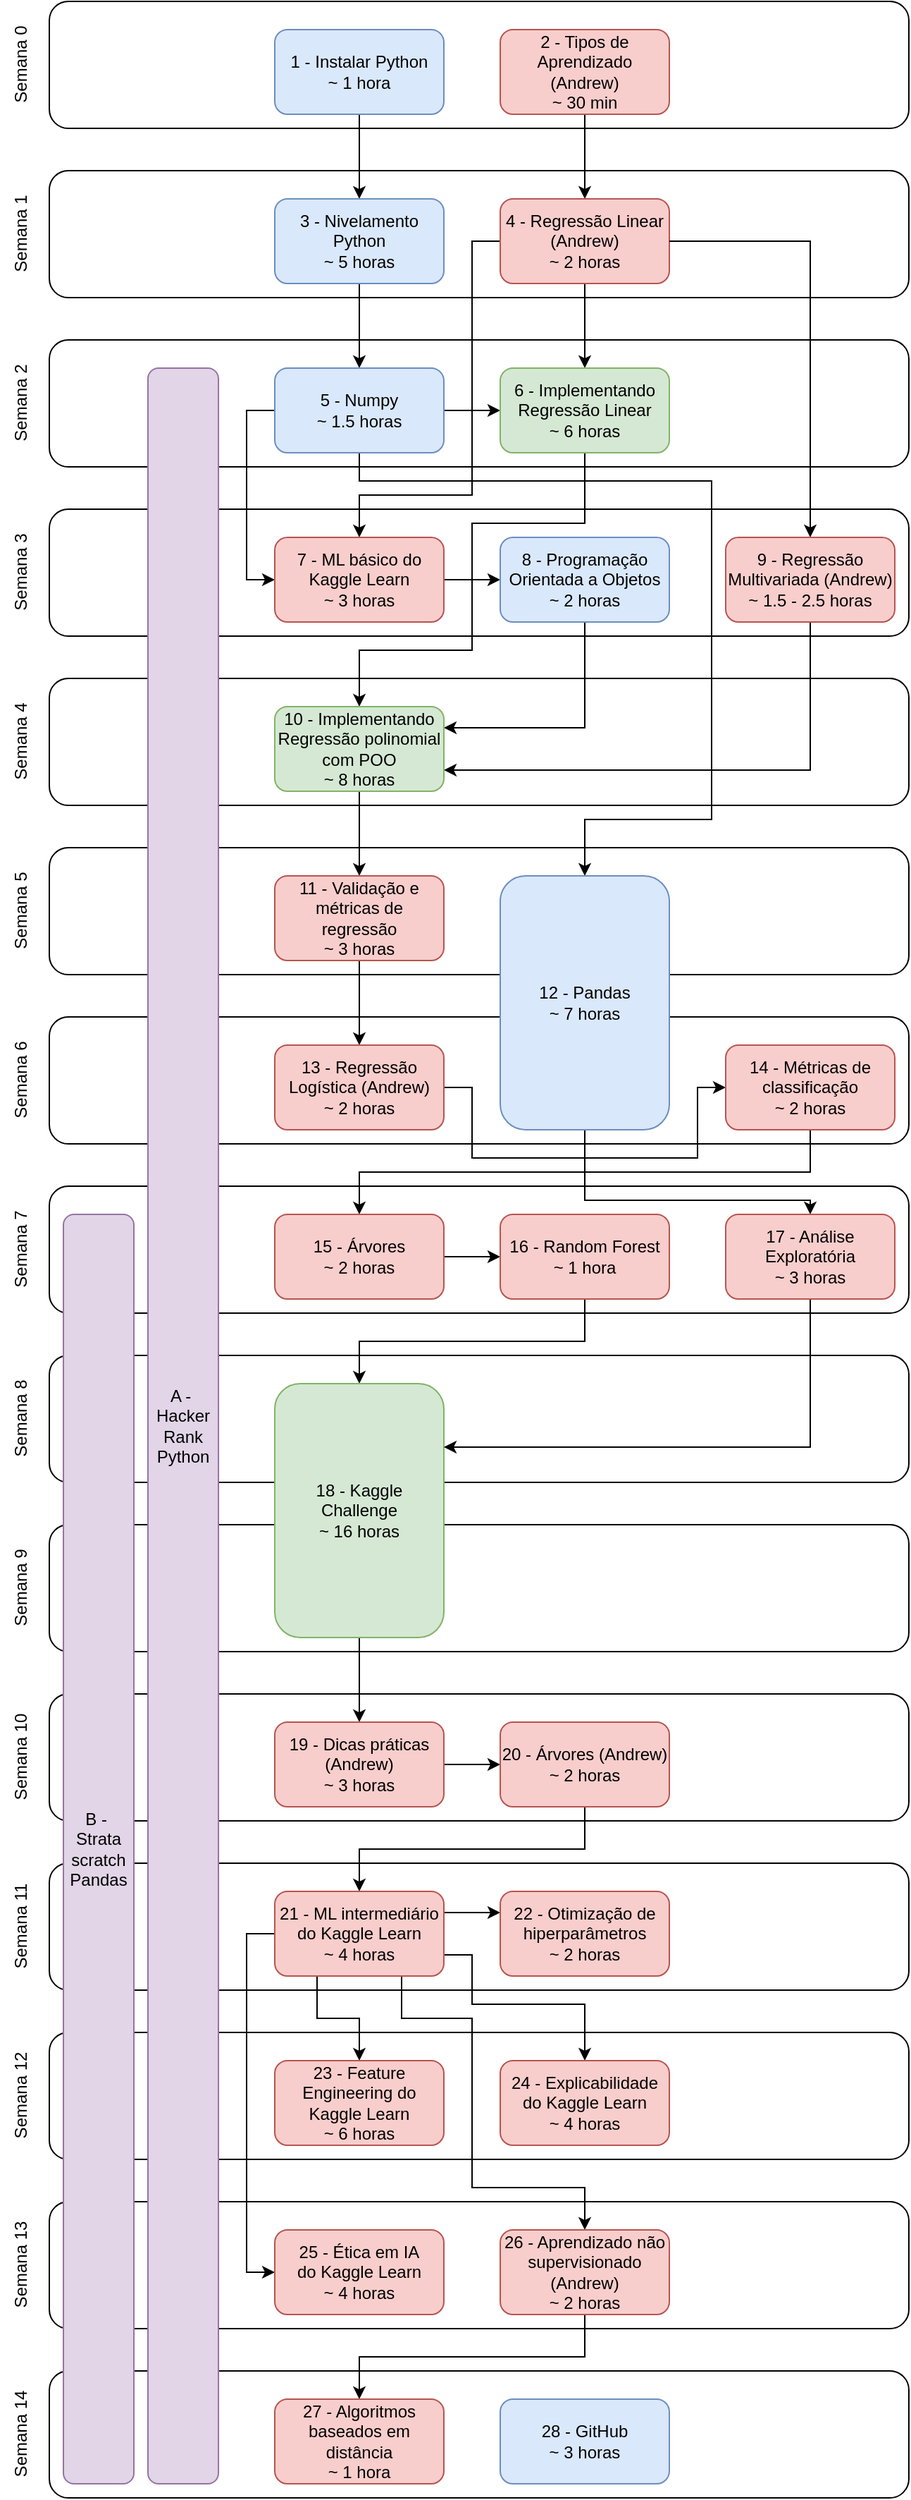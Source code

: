 <mxfile version="20.8.22" type="device"><diagram name="Página-1" id="LjgsHh_zHPiIRra5WIos"><mxGraphModel dx="1120" dy="484" grid="1" gridSize="10" guides="1" tooltips="1" connect="1" arrows="1" fold="1" page="1" pageScale="1" pageWidth="827" pageHeight="1169" math="0" shadow="0"><root><mxCell id="0"/><mxCell id="1" parent="0"/><mxCell id="cKXBPc-7Ryf_fvVlYqbh-1" value="" style="rounded=1;whiteSpace=wrap;html=1;fillColor=none;fontColor=#ffffff;strokeColor=#000000;" parent="1" vertex="1"><mxGeometry x="80" y="20" width="610" height="90" as="geometry"/></mxCell><mxCell id="cKXBPc-7Ryf_fvVlYqbh-3" value="" style="rounded=1;whiteSpace=wrap;html=1;fillColor=none;fontColor=#ffffff;strokeColor=#000000;" parent="1" vertex="1"><mxGeometry x="80" y="140" width="610" height="90" as="geometry"/></mxCell><mxCell id="cKXBPc-7Ryf_fvVlYqbh-5" value="" style="rounded=1;whiteSpace=wrap;html=1;fillColor=none;fontColor=#ffffff;strokeColor=#000000;" parent="1" vertex="1"><mxGeometry x="80" y="260" width="610" height="90" as="geometry"/></mxCell><mxCell id="cKXBPc-7Ryf_fvVlYqbh-9" value="" style="rounded=1;whiteSpace=wrap;html=1;fillColor=none;fontColor=#ffffff;strokeColor=#000000;" parent="1" vertex="1"><mxGeometry x="80" y="380" width="610" height="90" as="geometry"/></mxCell><mxCell id="cKXBPc-7Ryf_fvVlYqbh-11" value="" style="rounded=1;whiteSpace=wrap;html=1;fillColor=none;fontColor=#ffffff;strokeColor=#000000;" parent="1" vertex="1"><mxGeometry x="80" y="500" width="610" height="90" as="geometry"/></mxCell><mxCell id="cKXBPc-7Ryf_fvVlYqbh-13" value="" style="rounded=1;whiteSpace=wrap;html=1;fillColor=none;fontColor=#ffffff;strokeColor=#000000;" parent="1" vertex="1"><mxGeometry x="80" y="620" width="610" height="90" as="geometry"/></mxCell><mxCell id="cKXBPc-7Ryf_fvVlYqbh-15" value="" style="rounded=1;whiteSpace=wrap;html=1;fillColor=none;fontColor=#ffffff;strokeColor=#000000;" parent="1" vertex="1"><mxGeometry x="80" y="740" width="610" height="90" as="geometry"/></mxCell><mxCell id="cKXBPc-7Ryf_fvVlYqbh-17" value="" style="rounded=1;whiteSpace=wrap;html=1;fillColor=none;fontColor=#ffffff;strokeColor=#000000;" parent="1" vertex="1"><mxGeometry x="80" y="860" width="610" height="90" as="geometry"/></mxCell><mxCell id="cKXBPc-7Ryf_fvVlYqbh-20" value="" style="rounded=1;whiteSpace=wrap;html=1;fillColor=none;fontColor=#ffffff;strokeColor=#000000;" parent="1" vertex="1"><mxGeometry x="80" y="980" width="610" height="90" as="geometry"/></mxCell><mxCell id="cKXBPc-7Ryf_fvVlYqbh-22" value="" style="rounded=1;whiteSpace=wrap;html=1;fillColor=none;fontColor=#ffffff;strokeColor=#000000;" parent="1" vertex="1"><mxGeometry x="80" y="1100" width="610" height="90" as="geometry"/></mxCell><mxCell id="cKXBPc-7Ryf_fvVlYqbh-24" value="" style="rounded=1;whiteSpace=wrap;html=1;fillColor=none;fontColor=#ffffff;strokeColor=#000000;" parent="1" vertex="1"><mxGeometry x="80" y="1220" width="610" height="90" as="geometry"/></mxCell><mxCell id="cKXBPc-7Ryf_fvVlYqbh-26" value="" style="rounded=1;whiteSpace=wrap;html=1;fillColor=none;fontColor=#ffffff;strokeColor=#000000;" parent="1" vertex="1"><mxGeometry x="80" y="1340" width="610" height="90" as="geometry"/></mxCell><mxCell id="cKXBPc-7Ryf_fvVlYqbh-28" value="" style="rounded=1;whiteSpace=wrap;html=1;fillColor=none;fontColor=#ffffff;strokeColor=#000000;" parent="1" vertex="1"><mxGeometry x="80" y="1460" width="610" height="90" as="geometry"/></mxCell><mxCell id="cKXBPc-7Ryf_fvVlYqbh-30" value="" style="rounded=1;whiteSpace=wrap;html=1;fillColor=none;fontColor=#ffffff;strokeColor=#000000;" parent="1" vertex="1"><mxGeometry x="80" y="1580" width="610" height="90" as="geometry"/></mxCell><mxCell id="cKXBPc-7Ryf_fvVlYqbh-32" value="" style="rounded=1;whiteSpace=wrap;html=1;fillColor=none;fontColor=#ffffff;strokeColor=#000000;" parent="1" vertex="1"><mxGeometry x="80" y="1700" width="610" height="90" as="geometry"/></mxCell><mxCell id="hji60XgggA74W0TRd7-x-4" style="edgeStyle=orthogonalEdgeStyle;rounded=0;orthogonalLoop=1;jettySize=auto;html=1;exitX=0.5;exitY=1;exitDx=0;exitDy=0;" parent="1" source="hji60XgggA74W0TRd7-x-1" target="hji60XgggA74W0TRd7-x-2" edge="1"><mxGeometry relative="1" as="geometry"/></mxCell><mxCell id="hji60XgggA74W0TRd7-x-1" value="1 - Instalar Python&lt;br&gt;~ 1 hora" style="rounded=1;whiteSpace=wrap;html=1;fillColor=#dae8fc;strokeColor=#6c8ebf;" parent="1" vertex="1"><mxGeometry x="240" y="40" width="120" height="60" as="geometry"/></mxCell><mxCell id="hji60XgggA74W0TRd7-x-9" style="edgeStyle=orthogonalEdgeStyle;rounded=0;orthogonalLoop=1;jettySize=auto;html=1;exitX=0.5;exitY=1;exitDx=0;exitDy=0;entryX=0.5;entryY=0;entryDx=0;entryDy=0;" parent="1" source="hji60XgggA74W0TRd7-x-2" target="hji60XgggA74W0TRd7-x-8" edge="1"><mxGeometry relative="1" as="geometry"/></mxCell><mxCell id="hji60XgggA74W0TRd7-x-2" value="3 -&amp;nbsp;Nivelamento Python&lt;br&gt;~ 5 horas" style="rounded=1;whiteSpace=wrap;html=1;fillColor=#dae8fc;strokeColor=#6c8ebf;" parent="1" vertex="1"><mxGeometry x="240" y="160" width="120" height="60" as="geometry"/></mxCell><mxCell id="hji60XgggA74W0TRd7-x-7" style="edgeStyle=orthogonalEdgeStyle;rounded=0;orthogonalLoop=1;jettySize=auto;html=1;exitX=0.5;exitY=1;exitDx=0;exitDy=0;entryX=0.5;entryY=0;entryDx=0;entryDy=0;" parent="1" source="hji60XgggA74W0TRd7-x-5" target="hji60XgggA74W0TRd7-x-6" edge="1"><mxGeometry relative="1" as="geometry"/></mxCell><mxCell id="hji60XgggA74W0TRd7-x-5" value="2 - Tipos de Aprendizado (Andrew)&lt;br&gt;~ 30 min" style="rounded=1;whiteSpace=wrap;html=1;fillColor=#f8cecc;strokeColor=#b85450;" parent="1" vertex="1"><mxGeometry x="400" y="40" width="120" height="60" as="geometry"/></mxCell><mxCell id="hji60XgggA74W0TRd7-x-12" style="edgeStyle=orthogonalEdgeStyle;rounded=0;orthogonalLoop=1;jettySize=auto;html=1;exitX=0.5;exitY=1;exitDx=0;exitDy=0;entryX=0.5;entryY=0;entryDx=0;entryDy=0;" parent="1" source="hji60XgggA74W0TRd7-x-6" target="hji60XgggA74W0TRd7-x-10" edge="1"><mxGeometry relative="1" as="geometry"/></mxCell><mxCell id="hji60XgggA74W0TRd7-x-14" style="edgeStyle=orthogonalEdgeStyle;rounded=0;orthogonalLoop=1;jettySize=auto;html=1;exitX=0;exitY=0.5;exitDx=0;exitDy=0;entryX=0.5;entryY=0;entryDx=0;entryDy=0;" parent="1" source="hji60XgggA74W0TRd7-x-6" target="hji60XgggA74W0TRd7-x-13" edge="1"><mxGeometry relative="1" as="geometry"><Array as="points"><mxPoint x="380" y="190"/><mxPoint x="380" y="370"/><mxPoint x="300" y="370"/></Array></mxGeometry></mxCell><mxCell id="hji60XgggA74W0TRd7-x-6" value="4 - Regressão Linear (Andrew)&lt;br&gt;~ 2 horas" style="rounded=1;whiteSpace=wrap;html=1;fillColor=#f8cecc;strokeColor=#b85450;" parent="1" vertex="1"><mxGeometry x="400" y="160" width="120" height="60" as="geometry"/></mxCell><mxCell id="hji60XgggA74W0TRd7-x-11" style="edgeStyle=orthogonalEdgeStyle;rounded=0;orthogonalLoop=1;jettySize=auto;html=1;exitX=1;exitY=0.5;exitDx=0;exitDy=0;entryX=0;entryY=0.5;entryDx=0;entryDy=0;" parent="1" source="hji60XgggA74W0TRd7-x-8" target="hji60XgggA74W0TRd7-x-10" edge="1"><mxGeometry relative="1" as="geometry"/></mxCell><mxCell id="hji60XgggA74W0TRd7-x-18" style="edgeStyle=orthogonalEdgeStyle;rounded=0;orthogonalLoop=1;jettySize=auto;html=1;exitX=0;exitY=0.5;exitDx=0;exitDy=0;entryX=0;entryY=0.5;entryDx=0;entryDy=0;" parent="1" source="hji60XgggA74W0TRd7-x-8" target="hji60XgggA74W0TRd7-x-13" edge="1"><mxGeometry relative="1" as="geometry"/></mxCell><mxCell id="hji60XgggA74W0TRd7-x-34" style="edgeStyle=orthogonalEdgeStyle;rounded=0;orthogonalLoop=1;jettySize=auto;html=1;exitX=0.5;exitY=1;exitDx=0;exitDy=0;entryX=0.5;entryY=0;entryDx=0;entryDy=0;" parent="1" source="hji60XgggA74W0TRd7-x-8" target="hji60XgggA74W0TRd7-x-32" edge="1"><mxGeometry relative="1" as="geometry"><Array as="points"><mxPoint x="300" y="360"/><mxPoint x="550" y="360"/><mxPoint x="550" y="600"/><mxPoint x="460" y="600"/></Array></mxGeometry></mxCell><mxCell id="hji60XgggA74W0TRd7-x-8" value="5 - Numpy&lt;br&gt;~ 1.5 horas" style="rounded=1;whiteSpace=wrap;html=1;fillColor=#dae8fc;strokeColor=#6c8ebf;" parent="1" vertex="1"><mxGeometry x="240" y="280" width="120" height="60" as="geometry"/></mxCell><mxCell id="hji60XgggA74W0TRd7-x-27" style="edgeStyle=orthogonalEdgeStyle;rounded=0;orthogonalLoop=1;jettySize=auto;html=1;exitX=0.5;exitY=1;exitDx=0;exitDy=0;entryX=0.5;entryY=0;entryDx=0;entryDy=0;" parent="1" source="hji60XgggA74W0TRd7-x-10" target="hji60XgggA74W0TRd7-x-23" edge="1"><mxGeometry relative="1" as="geometry"><Array as="points"><mxPoint x="460" y="390"/><mxPoint x="380" y="390"/><mxPoint x="380" y="480"/><mxPoint x="300" y="480"/></Array></mxGeometry></mxCell><mxCell id="hji60XgggA74W0TRd7-x-10" value="6 - Implementando Regressão Linear&lt;br&gt;~ 6 horas" style="rounded=1;whiteSpace=wrap;html=1;fillColor=#d5e8d4;strokeColor=#82b366;" parent="1" vertex="1"><mxGeometry x="400" y="280" width="120" height="60" as="geometry"/></mxCell><mxCell id="hji60XgggA74W0TRd7-x-20" style="edgeStyle=orthogonalEdgeStyle;rounded=0;orthogonalLoop=1;jettySize=auto;html=1;exitX=1;exitY=0.5;exitDx=0;exitDy=0;entryX=0;entryY=0.5;entryDx=0;entryDy=0;" parent="1" source="hji60XgggA74W0TRd7-x-13" target="hji60XgggA74W0TRd7-x-19" edge="1"><mxGeometry relative="1" as="geometry"/></mxCell><mxCell id="hji60XgggA74W0TRd7-x-13" value="7 - ML básico do Kaggle Learn&lt;br&gt;~ 3 horas" style="rounded=1;whiteSpace=wrap;html=1;fillColor=#f8cecc;strokeColor=#b85450;" parent="1" vertex="1"><mxGeometry x="240" y="400" width="120" height="60" as="geometry"/></mxCell><mxCell id="hji60XgggA74W0TRd7-x-22" style="edgeStyle=orthogonalEdgeStyle;rounded=0;orthogonalLoop=1;jettySize=auto;html=1;exitX=1;exitY=0.5;exitDx=0;exitDy=0;" parent="1" source="hji60XgggA74W0TRd7-x-6" target="hji60XgggA74W0TRd7-x-21" edge="1"><mxGeometry relative="1" as="geometry"><mxPoint x="580" y="260" as="sourcePoint"/></mxGeometry></mxCell><mxCell id="hji60XgggA74W0TRd7-x-29" style="edgeStyle=orthogonalEdgeStyle;rounded=0;orthogonalLoop=1;jettySize=auto;html=1;exitX=0.5;exitY=1;exitDx=0;exitDy=0;entryX=1;entryY=0.25;entryDx=0;entryDy=0;" parent="1" source="hji60XgggA74W0TRd7-x-19" target="hji60XgggA74W0TRd7-x-23" edge="1"><mxGeometry relative="1" as="geometry"/></mxCell><mxCell id="hji60XgggA74W0TRd7-x-19" value="8 - Programação Orientada a Objetos&lt;br&gt;~ 2 horas" style="rounded=1;whiteSpace=wrap;html=1;fillColor=#dae8fc;strokeColor=#6c8ebf;" parent="1" vertex="1"><mxGeometry x="400" y="400" width="120" height="60" as="geometry"/></mxCell><mxCell id="hji60XgggA74W0TRd7-x-30" style="edgeStyle=orthogonalEdgeStyle;rounded=0;orthogonalLoop=1;jettySize=auto;html=1;exitX=0.5;exitY=1;exitDx=0;exitDy=0;entryX=1;entryY=0.75;entryDx=0;entryDy=0;" parent="1" source="hji60XgggA74W0TRd7-x-21" target="hji60XgggA74W0TRd7-x-23" edge="1"><mxGeometry relative="1" as="geometry"/></mxCell><mxCell id="hji60XgggA74W0TRd7-x-21" value="9 - Regressão Multivariada (Andrew)&lt;br&gt;~ 1.5 - 2.5 horas" style="rounded=1;whiteSpace=wrap;html=1;fillColor=#f8cecc;strokeColor=#b85450;" parent="1" vertex="1"><mxGeometry x="560" y="400" width="120" height="60" as="geometry"/></mxCell><mxCell id="hji60XgggA74W0TRd7-x-31" style="edgeStyle=orthogonalEdgeStyle;rounded=0;orthogonalLoop=1;jettySize=auto;html=1;exitX=0.5;exitY=1;exitDx=0;exitDy=0;entryX=0.5;entryY=0;entryDx=0;entryDy=0;" parent="1" source="hji60XgggA74W0TRd7-x-23" target="hji60XgggA74W0TRd7-x-26" edge="1"><mxGeometry relative="1" as="geometry"/></mxCell><mxCell id="hji60XgggA74W0TRd7-x-23" value="10 - Implementando Regressão polinomial com POO&lt;br&gt;~ 8 horas" style="rounded=1;whiteSpace=wrap;html=1;fillColor=#d5e8d4;strokeColor=#82b366;" parent="1" vertex="1"><mxGeometry x="240" y="520" width="120" height="60" as="geometry"/></mxCell><mxCell id="hji60XgggA74W0TRd7-x-38" style="edgeStyle=orthogonalEdgeStyle;rounded=0;orthogonalLoop=1;jettySize=auto;html=1;exitX=0.5;exitY=1;exitDx=0;exitDy=0;entryX=0.5;entryY=0;entryDx=0;entryDy=0;" parent="1" source="hji60XgggA74W0TRd7-x-26" target="hji60XgggA74W0TRd7-x-35" edge="1"><mxGeometry relative="1" as="geometry"/></mxCell><mxCell id="hji60XgggA74W0TRd7-x-26" value="11 - Validação e métricas de regressão&lt;br&gt;~ 3 horas" style="rounded=1;whiteSpace=wrap;html=1;fillColor=#f8cecc;strokeColor=#b85450;" parent="1" vertex="1"><mxGeometry x="240" y="640" width="120" height="60" as="geometry"/></mxCell><mxCell id="LRFxqq53JTQa8kGJGaK3-6" style="edgeStyle=orthogonalEdgeStyle;rounded=0;orthogonalLoop=1;jettySize=auto;html=1;exitX=0.5;exitY=1;exitDx=0;exitDy=0;entryX=0.5;entryY=0;entryDx=0;entryDy=0;" edge="1" parent="1" source="hji60XgggA74W0TRd7-x-32" target="LRFxqq53JTQa8kGJGaK3-3"><mxGeometry relative="1" as="geometry"><Array as="points"><mxPoint x="460" y="870"/><mxPoint x="620" y="870"/></Array></mxGeometry></mxCell><mxCell id="hji60XgggA74W0TRd7-x-32" value="12 - Pandas&lt;br&gt;~ 7 horas" style="rounded=1;whiteSpace=wrap;html=1;fillColor=#dae8fc;strokeColor=#6c8ebf;" parent="1" vertex="1"><mxGeometry x="400" y="640" width="120" height="180" as="geometry"/></mxCell><mxCell id="hji60XgggA74W0TRd7-x-37" style="edgeStyle=orthogonalEdgeStyle;rounded=0;orthogonalLoop=1;jettySize=auto;html=1;exitX=1;exitY=0.5;exitDx=0;exitDy=0;entryX=0;entryY=0.5;entryDx=0;entryDy=0;" parent="1" source="hji60XgggA74W0TRd7-x-35" target="hji60XgggA74W0TRd7-x-36" edge="1"><mxGeometry relative="1" as="geometry"><Array as="points"><mxPoint x="380" y="790"/><mxPoint x="380" y="840"/><mxPoint x="540" y="840"/><mxPoint x="540" y="790"/></Array></mxGeometry></mxCell><mxCell id="hji60XgggA74W0TRd7-x-35" value="13 - Regressão Logística (Andrew)&lt;br&gt;~ 2 horas" style="rounded=1;whiteSpace=wrap;html=1;fillColor=#f8cecc;strokeColor=#b85450;" parent="1" vertex="1"><mxGeometry x="240" y="760" width="120" height="60" as="geometry"/></mxCell><mxCell id="hji60XgggA74W0TRd7-x-41" style="edgeStyle=orthogonalEdgeStyle;rounded=0;orthogonalLoop=1;jettySize=auto;html=1;exitX=0.5;exitY=1;exitDx=0;exitDy=0;entryX=0.5;entryY=0;entryDx=0;entryDy=0;" parent="1" source="hji60XgggA74W0TRd7-x-36" target="hji60XgggA74W0TRd7-x-40" edge="1"><mxGeometry relative="1" as="geometry"><Array as="points"><mxPoint x="620" y="850"/><mxPoint x="300" y="850"/></Array></mxGeometry></mxCell><mxCell id="hji60XgggA74W0TRd7-x-36" value="14 - Métricas de classificação&lt;br&gt;~ 2 horas" style="rounded=1;whiteSpace=wrap;html=1;fillColor=#f8cecc;strokeColor=#b85450;" parent="1" vertex="1"><mxGeometry x="560" y="760" width="120" height="60" as="geometry"/></mxCell><mxCell id="hji60XgggA74W0TRd7-x-43" style="edgeStyle=orthogonalEdgeStyle;rounded=0;orthogonalLoop=1;jettySize=auto;html=1;exitX=1;exitY=0.5;exitDx=0;exitDy=0;entryX=0;entryY=0.5;entryDx=0;entryDy=0;" parent="1" source="hji60XgggA74W0TRd7-x-40" target="hji60XgggA74W0TRd7-x-42" edge="1"><mxGeometry relative="1" as="geometry"/></mxCell><mxCell id="hji60XgggA74W0TRd7-x-40" value="15 - Árvores&lt;br&gt;~ 2 horas" style="rounded=1;whiteSpace=wrap;html=1;fillColor=#f8cecc;strokeColor=#b85450;" parent="1" vertex="1"><mxGeometry x="240" y="880" width="120" height="60" as="geometry"/></mxCell><mxCell id="hji60XgggA74W0TRd7-x-46" style="edgeStyle=orthogonalEdgeStyle;rounded=0;orthogonalLoop=1;jettySize=auto;html=1;exitX=0.5;exitY=1;exitDx=0;exitDy=0;entryX=0.5;entryY=0;entryDx=0;entryDy=0;" parent="1" source="hji60XgggA74W0TRd7-x-42" target="hji60XgggA74W0TRd7-x-44" edge="1"><mxGeometry relative="1" as="geometry"/></mxCell><mxCell id="hji60XgggA74W0TRd7-x-42" value="16 - Random Forest&lt;br&gt;~ 1 hora" style="rounded=1;whiteSpace=wrap;html=1;fillColor=#f8cecc;strokeColor=#b85450;" parent="1" vertex="1"><mxGeometry x="400" y="880" width="120" height="60" as="geometry"/></mxCell><mxCell id="hji60XgggA74W0TRd7-x-51" style="edgeStyle=orthogonalEdgeStyle;rounded=0;orthogonalLoop=1;jettySize=auto;html=1;exitX=0.5;exitY=1;exitDx=0;exitDy=0;entryX=0.5;entryY=0;entryDx=0;entryDy=0;" parent="1" source="hji60XgggA74W0TRd7-x-44" target="hji60XgggA74W0TRd7-x-49" edge="1"><mxGeometry relative="1" as="geometry"/></mxCell><mxCell id="hji60XgggA74W0TRd7-x-44" value="18 -&amp;nbsp;Kaggle Challenge&lt;br&gt;~ 16 horas" style="rounded=1;whiteSpace=wrap;html=1;fillColor=#d5e8d4;strokeColor=#82b366;" parent="1" vertex="1"><mxGeometry x="240" y="1000" width="120" height="180" as="geometry"/></mxCell><mxCell id="hji60XgggA74W0TRd7-x-52" style="edgeStyle=orthogonalEdgeStyle;rounded=0;orthogonalLoop=1;jettySize=auto;html=1;exitX=1;exitY=0.5;exitDx=0;exitDy=0;" parent="1" source="hji60XgggA74W0TRd7-x-49" target="hji60XgggA74W0TRd7-x-50" edge="1"><mxGeometry relative="1" as="geometry"/></mxCell><mxCell id="hji60XgggA74W0TRd7-x-49" value="19 - Dicas práticas (Andrew)&lt;br&gt;~ 3 horas" style="rounded=1;whiteSpace=wrap;html=1;fillColor=#f8cecc;strokeColor=#b85450;" parent="1" vertex="1"><mxGeometry x="240" y="1240" width="120" height="60" as="geometry"/></mxCell><mxCell id="hji60XgggA74W0TRd7-x-54" style="edgeStyle=orthogonalEdgeStyle;rounded=0;orthogonalLoop=1;jettySize=auto;html=1;exitX=0.5;exitY=1;exitDx=0;exitDy=0;" parent="1" source="hji60XgggA74W0TRd7-x-50" target="hji60XgggA74W0TRd7-x-53" edge="1"><mxGeometry relative="1" as="geometry"/></mxCell><mxCell id="hji60XgggA74W0TRd7-x-50" value="20 - Árvores (Andrew)&lt;br&gt;~ 2 horas" style="rounded=1;whiteSpace=wrap;html=1;fillColor=#f8cecc;strokeColor=#b85450;" parent="1" vertex="1"><mxGeometry x="400" y="1240" width="120" height="60" as="geometry"/></mxCell><mxCell id="hji60XgggA74W0TRd7-x-56" style="edgeStyle=orthogonalEdgeStyle;rounded=0;orthogonalLoop=1;jettySize=auto;html=1;exitX=1;exitY=0.25;exitDx=0;exitDy=0;entryX=0;entryY=0.25;entryDx=0;entryDy=0;" parent="1" source="hji60XgggA74W0TRd7-x-53" target="hji60XgggA74W0TRd7-x-55" edge="1"><mxGeometry relative="1" as="geometry"/></mxCell><mxCell id="hji60XgggA74W0TRd7-x-59" style="edgeStyle=orthogonalEdgeStyle;rounded=0;orthogonalLoop=1;jettySize=auto;html=1;exitX=0.25;exitY=1;exitDx=0;exitDy=0;entryX=0.5;entryY=0;entryDx=0;entryDy=0;" parent="1" source="hji60XgggA74W0TRd7-x-53" target="hji60XgggA74W0TRd7-x-57" edge="1"><mxGeometry relative="1" as="geometry"/></mxCell><mxCell id="hji60XgggA74W0TRd7-x-62" style="edgeStyle=orthogonalEdgeStyle;rounded=0;orthogonalLoop=1;jettySize=auto;html=1;exitX=0;exitY=0.5;exitDx=0;exitDy=0;entryX=0;entryY=0.5;entryDx=0;entryDy=0;" parent="1" source="hji60XgggA74W0TRd7-x-53" target="hji60XgggA74W0TRd7-x-61" edge="1"><mxGeometry relative="1" as="geometry"/></mxCell><mxCell id="hji60XgggA74W0TRd7-x-65" style="edgeStyle=orthogonalEdgeStyle;rounded=0;orthogonalLoop=1;jettySize=auto;html=1;exitX=1;exitY=0.75;exitDx=0;exitDy=0;entryX=0.5;entryY=0;entryDx=0;entryDy=0;" parent="1" source="hji60XgggA74W0TRd7-x-53" target="hji60XgggA74W0TRd7-x-58" edge="1"><mxGeometry relative="1" as="geometry"><Array as="points"><mxPoint x="380" y="1405"/><mxPoint x="380" y="1440"/><mxPoint x="460" y="1440"/></Array></mxGeometry></mxCell><mxCell id="hji60XgggA74W0TRd7-x-66" style="edgeStyle=orthogonalEdgeStyle;rounded=0;orthogonalLoop=1;jettySize=auto;html=1;exitX=0.75;exitY=1;exitDx=0;exitDy=0;entryX=0.5;entryY=0;entryDx=0;entryDy=0;" parent="1" source="hji60XgggA74W0TRd7-x-53" target="hji60XgggA74W0TRd7-x-63" edge="1"><mxGeometry relative="1" as="geometry"><Array as="points"><mxPoint x="330" y="1450"/><mxPoint x="380" y="1450"/><mxPoint x="380" y="1570"/><mxPoint x="460" y="1570"/></Array></mxGeometry></mxCell><mxCell id="hji60XgggA74W0TRd7-x-53" value="21 - ML intermediário do Kaggle Learn&lt;br&gt;~ 4 horas" style="rounded=1;whiteSpace=wrap;html=1;fillColor=#f8cecc;strokeColor=#b85450;" parent="1" vertex="1"><mxGeometry x="240" y="1360" width="120" height="60" as="geometry"/></mxCell><mxCell id="hji60XgggA74W0TRd7-x-55" value="22 - Otimização de hiperparâmetros&lt;br&gt;~ 2 horas" style="rounded=1;whiteSpace=wrap;html=1;fillColor=#f8cecc;strokeColor=#b85450;" parent="1" vertex="1"><mxGeometry x="400" y="1360" width="120" height="60" as="geometry"/></mxCell><mxCell id="hji60XgggA74W0TRd7-x-57" value="23 - Feature Engineering do Kaggle Learn&lt;br&gt;~ 6 horas" style="rounded=1;whiteSpace=wrap;html=1;fillColor=#f8cecc;strokeColor=#b85450;" parent="1" vertex="1"><mxGeometry x="240" y="1480" width="120" height="60" as="geometry"/></mxCell><mxCell id="hji60XgggA74W0TRd7-x-58" value="24 - Explicabilidade&lt;br&gt;do Kaggle Learn&lt;br&gt;~ 4 horas" style="rounded=1;whiteSpace=wrap;html=1;fillColor=#f8cecc;strokeColor=#b85450;" parent="1" vertex="1"><mxGeometry x="400" y="1480" width="120" height="60" as="geometry"/></mxCell><mxCell id="hji60XgggA74W0TRd7-x-61" value="25 - Ética em IA&lt;br&gt;do Kaggle Learn&lt;br&gt;~ 4 horas" style="rounded=1;whiteSpace=wrap;html=1;fillColor=#f8cecc;strokeColor=#b85450;" parent="1" vertex="1"><mxGeometry x="240" y="1600" width="120" height="60" as="geometry"/></mxCell><mxCell id="hji60XgggA74W0TRd7-x-69" style="edgeStyle=orthogonalEdgeStyle;rounded=0;orthogonalLoop=1;jettySize=auto;html=1;exitX=0.5;exitY=1;exitDx=0;exitDy=0;entryX=0.5;entryY=0;entryDx=0;entryDy=0;" parent="1" source="hji60XgggA74W0TRd7-x-63" target="hji60XgggA74W0TRd7-x-67" edge="1"><mxGeometry relative="1" as="geometry"/></mxCell><mxCell id="hji60XgggA74W0TRd7-x-63" value="26 - Aprendizado não supervisionado (Andrew)&lt;br&gt;~ 2 horas" style="rounded=1;whiteSpace=wrap;html=1;fillColor=#f8cecc;strokeColor=#b85450;" parent="1" vertex="1"><mxGeometry x="400" y="1600" width="120" height="60" as="geometry"/></mxCell><mxCell id="hji60XgggA74W0TRd7-x-67" value="27 - Algoritmos baseados em distância&lt;br&gt;~ 1 hora" style="rounded=1;whiteSpace=wrap;html=1;fillColor=#f8cecc;strokeColor=#b85450;" parent="1" vertex="1"><mxGeometry x="240" y="1720" width="120" height="60" as="geometry"/></mxCell><mxCell id="hji60XgggA74W0TRd7-x-68" value="28 - GitHub&lt;br&gt;~ 3 horas" style="rounded=1;whiteSpace=wrap;html=1;fillColor=#dae8fc;strokeColor=#6c8ebf;" parent="1" vertex="1"><mxGeometry x="400" y="1720" width="120" height="60" as="geometry"/></mxCell><mxCell id="hji60XgggA74W0TRd7-x-70" value="A -&amp;nbsp;&lt;br&gt;Hacker&lt;br&gt;Rank&lt;br&gt;Python" style="rounded=1;whiteSpace=wrap;html=1;fillColor=#e1d5e7;strokeColor=#9673a6;" parent="1" vertex="1"><mxGeometry x="150" y="280" width="50" height="1500" as="geometry"/></mxCell><mxCell id="hji60XgggA74W0TRd7-x-71" value="B -&amp;nbsp;&lt;br&gt;Strata&lt;br&gt;scratch&lt;br&gt;Pandas" style="rounded=1;whiteSpace=wrap;html=1;fillColor=#e1d5e7;strokeColor=#9673a6;" parent="1" vertex="1"><mxGeometry x="90" y="880" width="50" height="900" as="geometry"/></mxCell><mxCell id="cKXBPc-7Ryf_fvVlYqbh-2" value="Semana 0" style="text;html=1;align=center;verticalAlign=middle;resizable=0;points=[];autosize=1;strokeColor=none;fillColor=none;rotation=-90;" parent="1" vertex="1"><mxGeometry x="20" y="50" width="80" height="30" as="geometry"/></mxCell><mxCell id="cKXBPc-7Ryf_fvVlYqbh-4" value="Semana 1" style="text;html=1;align=center;verticalAlign=middle;resizable=0;points=[];autosize=1;strokeColor=none;fillColor=none;rotation=-90;" parent="1" vertex="1"><mxGeometry x="20" y="170" width="80" height="30" as="geometry"/></mxCell><mxCell id="cKXBPc-7Ryf_fvVlYqbh-6" value="Semana 2" style="text;html=1;align=center;verticalAlign=middle;resizable=0;points=[];autosize=1;strokeColor=none;fillColor=none;rotation=-90;" parent="1" vertex="1"><mxGeometry x="20" y="290" width="80" height="30" as="geometry"/></mxCell><mxCell id="cKXBPc-7Ryf_fvVlYqbh-10" value="Semana 3" style="text;html=1;align=center;verticalAlign=middle;resizable=0;points=[];autosize=1;strokeColor=none;fillColor=none;rotation=-90;" parent="1" vertex="1"><mxGeometry x="20" y="410" width="80" height="30" as="geometry"/></mxCell><mxCell id="cKXBPc-7Ryf_fvVlYqbh-12" value="Semana 4" style="text;html=1;align=center;verticalAlign=middle;resizable=0;points=[];autosize=1;strokeColor=none;fillColor=none;rotation=-90;" parent="1" vertex="1"><mxGeometry x="20" y="530" width="80" height="30" as="geometry"/></mxCell><mxCell id="cKXBPc-7Ryf_fvVlYqbh-14" value="Semana 5" style="text;html=1;align=center;verticalAlign=middle;resizable=0;points=[];autosize=1;strokeColor=none;fillColor=none;rotation=-90;" parent="1" vertex="1"><mxGeometry x="20" y="650" width="80" height="30" as="geometry"/></mxCell><mxCell id="cKXBPc-7Ryf_fvVlYqbh-16" value="Semana 6" style="text;html=1;align=center;verticalAlign=middle;resizable=0;points=[];autosize=1;strokeColor=none;fillColor=none;rotation=-90;" parent="1" vertex="1"><mxGeometry x="20" y="770" width="80" height="30" as="geometry"/></mxCell><mxCell id="cKXBPc-7Ryf_fvVlYqbh-18" value="Semana 7" style="text;html=1;align=center;verticalAlign=middle;resizable=0;points=[];autosize=1;strokeColor=none;fillColor=none;rotation=-90;" parent="1" vertex="1"><mxGeometry x="20" y="890" width="80" height="30" as="geometry"/></mxCell><mxCell id="cKXBPc-7Ryf_fvVlYqbh-21" value="Semana 8" style="text;html=1;align=center;verticalAlign=middle;resizable=0;points=[];autosize=1;strokeColor=none;fillColor=none;rotation=-90;" parent="1" vertex="1"><mxGeometry x="20" y="1010" width="80" height="30" as="geometry"/></mxCell><mxCell id="cKXBPc-7Ryf_fvVlYqbh-23" value="Semana 9" style="text;html=1;align=center;verticalAlign=middle;resizable=0;points=[];autosize=1;strokeColor=none;fillColor=none;rotation=-90;" parent="1" vertex="1"><mxGeometry x="20" y="1130" width="80" height="30" as="geometry"/></mxCell><mxCell id="cKXBPc-7Ryf_fvVlYqbh-25" value="Semana 10" style="text;html=1;align=center;verticalAlign=middle;resizable=0;points=[];autosize=1;strokeColor=none;fillColor=none;rotation=-90;" parent="1" vertex="1"><mxGeometry x="20" y="1250" width="80" height="30" as="geometry"/></mxCell><mxCell id="cKXBPc-7Ryf_fvVlYqbh-27" value="Semana 11" style="text;html=1;align=center;verticalAlign=middle;resizable=0;points=[];autosize=1;strokeColor=none;fillColor=none;rotation=-90;" parent="1" vertex="1"><mxGeometry x="20" y="1370" width="80" height="30" as="geometry"/></mxCell><mxCell id="cKXBPc-7Ryf_fvVlYqbh-29" value="Semana 12" style="text;html=1;align=center;verticalAlign=middle;resizable=0;points=[];autosize=1;strokeColor=none;fillColor=none;rotation=-90;" parent="1" vertex="1"><mxGeometry x="20" y="1490" width="80" height="30" as="geometry"/></mxCell><mxCell id="cKXBPc-7Ryf_fvVlYqbh-31" value="Semana 13" style="text;html=1;align=center;verticalAlign=middle;resizable=0;points=[];autosize=1;strokeColor=none;fillColor=none;rotation=-90;" parent="1" vertex="1"><mxGeometry x="20" y="1610" width="80" height="30" as="geometry"/></mxCell><mxCell id="cKXBPc-7Ryf_fvVlYqbh-33" value="Semana 14" style="text;html=1;align=center;verticalAlign=middle;resizable=0;points=[];autosize=1;strokeColor=none;fillColor=none;rotation=-90;" parent="1" vertex="1"><mxGeometry x="20" y="1730" width="80" height="30" as="geometry"/></mxCell><mxCell id="LRFxqq53JTQa8kGJGaK3-4" style="edgeStyle=orthogonalEdgeStyle;rounded=0;orthogonalLoop=1;jettySize=auto;html=1;exitX=0.5;exitY=1;exitDx=0;exitDy=0;entryX=1;entryY=0.25;entryDx=0;entryDy=0;" edge="1" parent="1" source="LRFxqq53JTQa8kGJGaK3-3" target="hji60XgggA74W0TRd7-x-44"><mxGeometry relative="1" as="geometry"/></mxCell><mxCell id="LRFxqq53JTQa8kGJGaK3-3" value="17 - Análise Exploratória&lt;br&gt;~ 3 horas" style="rounded=1;whiteSpace=wrap;html=1;fillColor=#f8cecc;strokeColor=#b85450;" vertex="1" parent="1"><mxGeometry x="560" y="880" width="120" height="60" as="geometry"/></mxCell></root></mxGraphModel></diagram></mxfile>